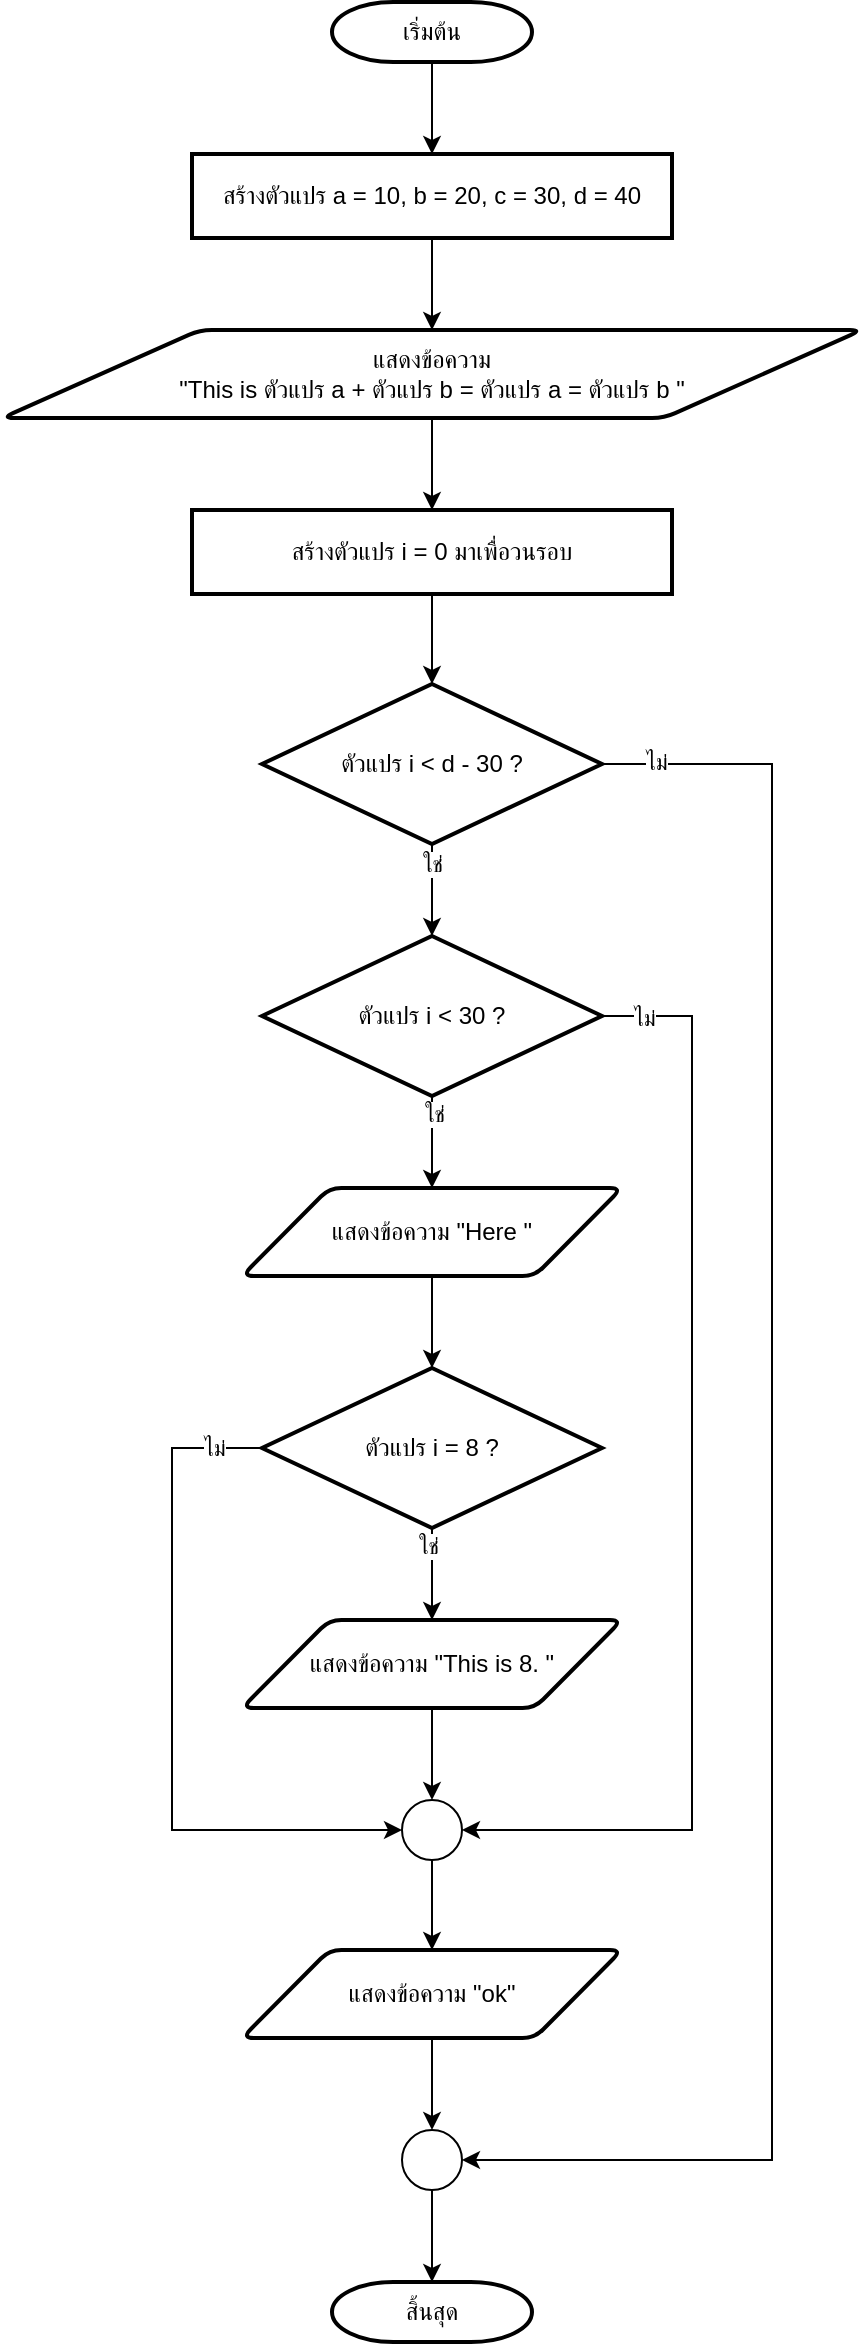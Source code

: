 <mxfile version="25.0.3">
  <diagram name="Page-1" id="62dxivXkLxbeIxKJXBwT">
    <mxGraphModel dx="880" dy="468" grid="1" gridSize="10" guides="1" tooltips="1" connect="1" arrows="1" fold="1" page="1" pageScale="1" pageWidth="850" pageHeight="1100" math="0" shadow="0">
      <root>
        <mxCell id="0" />
        <mxCell id="1" parent="0" />
        <mxCell id="c8ithLlGlx0I1xOk6380-3" value="" style="edgeStyle=orthogonalEdgeStyle;rounded=0;orthogonalLoop=1;jettySize=auto;html=1;" edge="1" parent="1" source="c8ithLlGlx0I1xOk6380-1" target="c8ithLlGlx0I1xOk6380-2">
          <mxGeometry relative="1" as="geometry" />
        </mxCell>
        <mxCell id="c8ithLlGlx0I1xOk6380-1" value="เริ่มต้น" style="strokeWidth=2;html=1;shape=mxgraph.flowchart.terminator;whiteSpace=wrap;" vertex="1" parent="1">
          <mxGeometry x="340" y="40" width="100" height="30" as="geometry" />
        </mxCell>
        <mxCell id="c8ithLlGlx0I1xOk6380-5" value="" style="edgeStyle=orthogonalEdgeStyle;rounded=0;orthogonalLoop=1;jettySize=auto;html=1;" edge="1" parent="1" source="c8ithLlGlx0I1xOk6380-2" target="c8ithLlGlx0I1xOk6380-4">
          <mxGeometry relative="1" as="geometry" />
        </mxCell>
        <mxCell id="c8ithLlGlx0I1xOk6380-2" value="สร้างตัวแปร a = 10, b = 20, c = 30, d = 40" style="rounded=1;whiteSpace=wrap;html=1;absoluteArcSize=1;arcSize=0;strokeWidth=2;" vertex="1" parent="1">
          <mxGeometry x="270" y="116" width="240" height="42" as="geometry" />
        </mxCell>
        <mxCell id="c8ithLlGlx0I1xOk6380-7" value="" style="edgeStyle=orthogonalEdgeStyle;rounded=0;orthogonalLoop=1;jettySize=auto;html=1;" edge="1" parent="1" source="c8ithLlGlx0I1xOk6380-4" target="c8ithLlGlx0I1xOk6380-6">
          <mxGeometry relative="1" as="geometry" />
        </mxCell>
        <mxCell id="c8ithLlGlx0I1xOk6380-4" value="แสดงข้อความ&lt;div&gt;&lt;span style=&quot;background-color: initial;&quot;&gt;&quot;This is ตัวแปร a + ตัวแปร b = ตัวแปร a = ตัวแปร b &quot;&lt;/span&gt;&lt;/div&gt;" style="shape=parallelogram;html=1;strokeWidth=2;perimeter=parallelogramPerimeter;whiteSpace=wrap;rounded=1;arcSize=12;size=0.23;" vertex="1" parent="1">
          <mxGeometry x="175" y="204" width="430" height="44" as="geometry" />
        </mxCell>
        <mxCell id="c8ithLlGlx0I1xOk6380-10" value="" style="edgeStyle=orthogonalEdgeStyle;rounded=0;orthogonalLoop=1;jettySize=auto;html=1;" edge="1" parent="1" source="c8ithLlGlx0I1xOk6380-6" target="c8ithLlGlx0I1xOk6380-9">
          <mxGeometry relative="1" as="geometry" />
        </mxCell>
        <mxCell id="c8ithLlGlx0I1xOk6380-6" value="สร้างตัวแปร i = 0 มาเพื่อวนรอบ" style="rounded=1;whiteSpace=wrap;html=1;absoluteArcSize=1;arcSize=0;strokeWidth=2;" vertex="1" parent="1">
          <mxGeometry x="270" y="294" width="240" height="42" as="geometry" />
        </mxCell>
        <mxCell id="c8ithLlGlx0I1xOk6380-31" value="" style="edgeStyle=orthogonalEdgeStyle;rounded=0;orthogonalLoop=1;jettySize=auto;html=1;" edge="1" parent="1" source="c8ithLlGlx0I1xOk6380-9" target="c8ithLlGlx0I1xOk6380-11">
          <mxGeometry relative="1" as="geometry" />
        </mxCell>
        <mxCell id="c8ithLlGlx0I1xOk6380-36" value="ใช่" style="edgeLabel;html=1;align=center;verticalAlign=middle;resizable=0;points=[];" vertex="1" connectable="0" parent="c8ithLlGlx0I1xOk6380-31">
          <mxGeometry x="-0.565" relative="1" as="geometry">
            <mxPoint as="offset" />
          </mxGeometry>
        </mxCell>
        <mxCell id="c8ithLlGlx0I1xOk6380-9" value="ตัวแปร i &amp;lt; d - 30 ?" style="strokeWidth=2;html=1;shape=mxgraph.flowchart.decision;whiteSpace=wrap;" vertex="1" parent="1">
          <mxGeometry x="305" y="381" width="170" height="80" as="geometry" />
        </mxCell>
        <mxCell id="c8ithLlGlx0I1xOk6380-30" value="" style="edgeStyle=orthogonalEdgeStyle;rounded=0;orthogonalLoop=1;jettySize=auto;html=1;" edge="1" parent="1" source="c8ithLlGlx0I1xOk6380-11" target="c8ithLlGlx0I1xOk6380-13">
          <mxGeometry relative="1" as="geometry" />
        </mxCell>
        <mxCell id="c8ithLlGlx0I1xOk6380-37" value="ใช่" style="edgeLabel;html=1;align=center;verticalAlign=middle;resizable=0;points=[];" vertex="1" connectable="0" parent="c8ithLlGlx0I1xOk6380-30">
          <mxGeometry x="-0.609" y="1" relative="1" as="geometry">
            <mxPoint as="offset" />
          </mxGeometry>
        </mxCell>
        <mxCell id="c8ithLlGlx0I1xOk6380-11" value="ตัวแปร i &amp;lt; 30 ?" style="strokeWidth=2;html=1;shape=mxgraph.flowchart.decision;whiteSpace=wrap;" vertex="1" parent="1">
          <mxGeometry x="305" y="507" width="170" height="80" as="geometry" />
        </mxCell>
        <mxCell id="c8ithLlGlx0I1xOk6380-29" value="" style="edgeStyle=orthogonalEdgeStyle;rounded=0;orthogonalLoop=1;jettySize=auto;html=1;" edge="1" parent="1" source="c8ithLlGlx0I1xOk6380-13" target="c8ithLlGlx0I1xOk6380-14">
          <mxGeometry relative="1" as="geometry" />
        </mxCell>
        <mxCell id="c8ithLlGlx0I1xOk6380-13" value="แสดงข้อความ&amp;nbsp;&lt;span style=&quot;background-color: initial;&quot;&gt;&quot;Here &quot;&lt;/span&gt;" style="shape=parallelogram;html=1;strokeWidth=2;perimeter=parallelogramPerimeter;whiteSpace=wrap;rounded=1;arcSize=12;size=0.23;" vertex="1" parent="1">
          <mxGeometry x="295" y="633" width="190" height="44" as="geometry" />
        </mxCell>
        <mxCell id="c8ithLlGlx0I1xOk6380-28" value="" style="edgeStyle=orthogonalEdgeStyle;rounded=0;orthogonalLoop=1;jettySize=auto;html=1;" edge="1" parent="1" source="c8ithLlGlx0I1xOk6380-14" target="c8ithLlGlx0I1xOk6380-15">
          <mxGeometry relative="1" as="geometry" />
        </mxCell>
        <mxCell id="c8ithLlGlx0I1xOk6380-38" value="ใช่" style="edgeLabel;html=1;align=center;verticalAlign=middle;resizable=0;points=[];" vertex="1" connectable="0" parent="c8ithLlGlx0I1xOk6380-28">
          <mxGeometry x="-0.609" y="-2" relative="1" as="geometry">
            <mxPoint as="offset" />
          </mxGeometry>
        </mxCell>
        <mxCell id="c8ithLlGlx0I1xOk6380-14" value="ตัวแปร i = 8 ?" style="strokeWidth=2;html=1;shape=mxgraph.flowchart.decision;whiteSpace=wrap;" vertex="1" parent="1">
          <mxGeometry x="305" y="723" width="170" height="80" as="geometry" />
        </mxCell>
        <mxCell id="c8ithLlGlx0I1xOk6380-26" value="" style="edgeStyle=orthogonalEdgeStyle;rounded=0;orthogonalLoop=1;jettySize=auto;html=1;" edge="1" parent="1" source="c8ithLlGlx0I1xOk6380-15" target="c8ithLlGlx0I1xOk6380-19">
          <mxGeometry relative="1" as="geometry" />
        </mxCell>
        <mxCell id="c8ithLlGlx0I1xOk6380-15" value="แสดงข้อความ&amp;nbsp;&lt;span style=&quot;background-color: initial;&quot;&gt;&quot;This is 8. &quot;&lt;/span&gt;" style="shape=parallelogram;html=1;strokeWidth=2;perimeter=parallelogramPerimeter;whiteSpace=wrap;rounded=1;arcSize=12;size=0.23;" vertex="1" parent="1">
          <mxGeometry x="295" y="849" width="190" height="44" as="geometry" />
        </mxCell>
        <mxCell id="c8ithLlGlx0I1xOk6380-27" value="" style="edgeStyle=orthogonalEdgeStyle;rounded=0;orthogonalLoop=1;jettySize=auto;html=1;" edge="1" parent="1" source="c8ithLlGlx0I1xOk6380-19" target="c8ithLlGlx0I1xOk6380-20">
          <mxGeometry relative="1" as="geometry" />
        </mxCell>
        <mxCell id="c8ithLlGlx0I1xOk6380-19" value="" style="verticalLabelPosition=bottom;verticalAlign=top;html=1;shape=mxgraph.flowchart.on-page_reference;" vertex="1" parent="1">
          <mxGeometry x="375" y="939" width="30" height="30" as="geometry" />
        </mxCell>
        <mxCell id="c8ithLlGlx0I1xOk6380-24" value="" style="edgeStyle=orthogonalEdgeStyle;rounded=0;orthogonalLoop=1;jettySize=auto;html=1;" edge="1" parent="1" source="c8ithLlGlx0I1xOk6380-20" target="c8ithLlGlx0I1xOk6380-21">
          <mxGeometry relative="1" as="geometry" />
        </mxCell>
        <mxCell id="c8ithLlGlx0I1xOk6380-20" value="แสดงข้อความ&amp;nbsp;&lt;span style=&quot;background-color: initial;&quot;&gt;&quot;ok&quot;&lt;/span&gt;" style="shape=parallelogram;html=1;strokeWidth=2;perimeter=parallelogramPerimeter;whiteSpace=wrap;rounded=1;arcSize=12;size=0.23;" vertex="1" parent="1">
          <mxGeometry x="295" y="1014" width="190" height="44" as="geometry" />
        </mxCell>
        <mxCell id="c8ithLlGlx0I1xOk6380-25" value="" style="edgeStyle=orthogonalEdgeStyle;rounded=0;orthogonalLoop=1;jettySize=auto;html=1;" edge="1" parent="1" source="c8ithLlGlx0I1xOk6380-21" target="c8ithLlGlx0I1xOk6380-22">
          <mxGeometry relative="1" as="geometry" />
        </mxCell>
        <mxCell id="c8ithLlGlx0I1xOk6380-21" value="" style="verticalLabelPosition=bottom;verticalAlign=top;html=1;shape=mxgraph.flowchart.on-page_reference;" vertex="1" parent="1">
          <mxGeometry x="375" y="1104" width="30" height="30" as="geometry" />
        </mxCell>
        <mxCell id="c8ithLlGlx0I1xOk6380-22" value="สิ้นสุด" style="strokeWidth=2;html=1;shape=mxgraph.flowchart.terminator;whiteSpace=wrap;" vertex="1" parent="1">
          <mxGeometry x="340" y="1180" width="100" height="30" as="geometry" />
        </mxCell>
        <mxCell id="c8ithLlGlx0I1xOk6380-33" style="edgeStyle=orthogonalEdgeStyle;rounded=0;orthogonalLoop=1;jettySize=auto;html=1;exitX=1;exitY=0.5;exitDx=0;exitDy=0;exitPerimeter=0;entryX=1;entryY=0.5;entryDx=0;entryDy=0;entryPerimeter=0;" edge="1" parent="1" source="c8ithLlGlx0I1xOk6380-9" target="c8ithLlGlx0I1xOk6380-21">
          <mxGeometry relative="1" as="geometry">
            <Array as="points">
              <mxPoint x="560" y="421" />
              <mxPoint x="560" y="1119" />
            </Array>
          </mxGeometry>
        </mxCell>
        <mxCell id="c8ithLlGlx0I1xOk6380-43" value="ไม่" style="edgeLabel;html=1;align=center;verticalAlign=middle;resizable=0;points=[];" vertex="1" connectable="0" parent="c8ithLlGlx0I1xOk6380-33">
          <mxGeometry x="-0.942" y="1" relative="1" as="geometry">
            <mxPoint as="offset" />
          </mxGeometry>
        </mxCell>
        <mxCell id="c8ithLlGlx0I1xOk6380-34" style="edgeStyle=orthogonalEdgeStyle;rounded=0;orthogonalLoop=1;jettySize=auto;html=1;exitX=1;exitY=0.5;exitDx=0;exitDy=0;exitPerimeter=0;entryX=1;entryY=0.5;entryDx=0;entryDy=0;entryPerimeter=0;" edge="1" parent="1" source="c8ithLlGlx0I1xOk6380-11" target="c8ithLlGlx0I1xOk6380-19">
          <mxGeometry relative="1" as="geometry">
            <Array as="points">
              <mxPoint x="520" y="547" />
              <mxPoint x="520" y="954" />
            </Array>
          </mxGeometry>
        </mxCell>
        <mxCell id="c8ithLlGlx0I1xOk6380-42" value="ไม่" style="edgeLabel;html=1;align=center;verticalAlign=middle;resizable=0;points=[];" vertex="1" connectable="0" parent="c8ithLlGlx0I1xOk6380-34">
          <mxGeometry x="-0.926" y="-1" relative="1" as="geometry">
            <mxPoint as="offset" />
          </mxGeometry>
        </mxCell>
        <mxCell id="c8ithLlGlx0I1xOk6380-35" style="edgeStyle=orthogonalEdgeStyle;rounded=0;orthogonalLoop=1;jettySize=auto;html=1;exitX=0;exitY=0.5;exitDx=0;exitDy=0;exitPerimeter=0;entryX=0;entryY=0.5;entryDx=0;entryDy=0;entryPerimeter=0;" edge="1" parent="1" source="c8ithLlGlx0I1xOk6380-14" target="c8ithLlGlx0I1xOk6380-19">
          <mxGeometry relative="1" as="geometry">
            <Array as="points">
              <mxPoint x="260" y="763" />
              <mxPoint x="260" y="954" />
            </Array>
          </mxGeometry>
        </mxCell>
        <mxCell id="c8ithLlGlx0I1xOk6380-41" value="ไม่" style="edgeLabel;html=1;align=center;verticalAlign=middle;resizable=0;points=[];" vertex="1" connectable="0" parent="c8ithLlGlx0I1xOk6380-35">
          <mxGeometry x="-0.863" relative="1" as="geometry">
            <mxPoint as="offset" />
          </mxGeometry>
        </mxCell>
      </root>
    </mxGraphModel>
  </diagram>
</mxfile>

